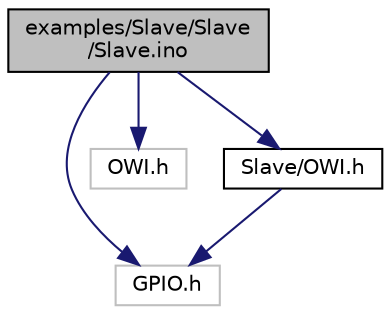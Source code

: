digraph "examples/Slave/Slave/Slave.ino"
{
  edge [fontname="Helvetica",fontsize="10",labelfontname="Helvetica",labelfontsize="10"];
  node [fontname="Helvetica",fontsize="10",shape=record];
  Node1 [label="examples/Slave/Slave\l/Slave.ino",height=0.2,width=0.4,color="black", fillcolor="grey75", style="filled", fontcolor="black"];
  Node1 -> Node2 [color="midnightblue",fontsize="10",style="solid",fontname="Helvetica"];
  Node2 [label="GPIO.h",height=0.2,width=0.4,color="grey75", fillcolor="white", style="filled"];
  Node1 -> Node3 [color="midnightblue",fontsize="10",style="solid",fontname="Helvetica"];
  Node3 [label="OWI.h",height=0.2,width=0.4,color="grey75", fillcolor="white", style="filled"];
  Node1 -> Node4 [color="midnightblue",fontsize="10",style="solid",fontname="Helvetica"];
  Node4 [label="Slave/OWI.h",height=0.2,width=0.4,color="black", fillcolor="white", style="filled",URL="$d1/d4f/Slave_2OWI_8h.html"];
  Node4 -> Node2 [color="midnightblue",fontsize="10",style="solid",fontname="Helvetica"];
}

